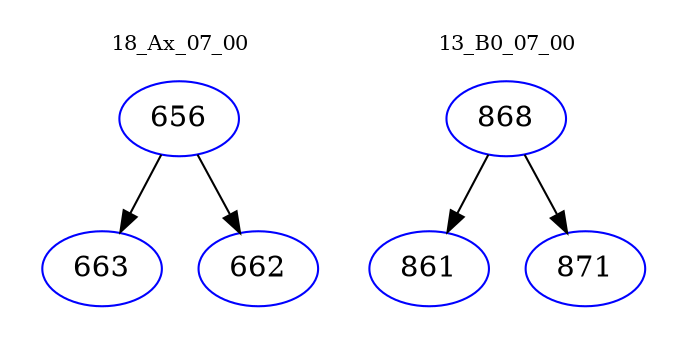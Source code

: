 digraph{
subgraph cluster_0 {
color = white
label = "18_Ax_07_00";
fontsize=10;
T0_656 [label="656", color="blue"]
T0_656 -> T0_663 [color="black"]
T0_663 [label="663", color="blue"]
T0_656 -> T0_662 [color="black"]
T0_662 [label="662", color="blue"]
}
subgraph cluster_1 {
color = white
label = "13_B0_07_00";
fontsize=10;
T1_868 [label="868", color="blue"]
T1_868 -> T1_861 [color="black"]
T1_861 [label="861", color="blue"]
T1_868 -> T1_871 [color="black"]
T1_871 [label="871", color="blue"]
}
}
